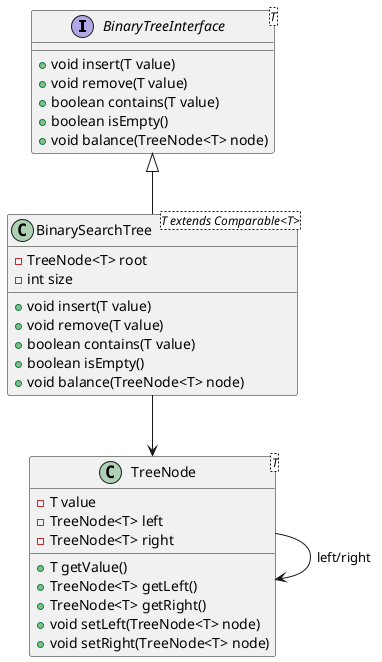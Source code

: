 @startuml
interface BinaryTreeInterface<T> {
    +void insert(T value)
    +void remove(T value)
    +boolean contains(T value)
    +boolean isEmpty()
    +void balance(TreeNode<T> node)
}

class BinarySearchTree<T extends Comparable<T>> {
    -TreeNode<T> root
    -int size
    +void insert(T value)
    +void remove(T value)
    +boolean contains(T value)
    +boolean isEmpty()
    +void balance(TreeNode<T> node)
}

class TreeNode<T> {
    -T value
    -TreeNode<T> left
    -TreeNode<T> right
    +T getValue()
    +TreeNode<T> getLeft()
    +TreeNode<T> getRight()
    +void setLeft(TreeNode<T> node)
    +void setRight(TreeNode<T> node)
}



BinaryTreeInterface <|-- BinarySearchTree
BinarySearchTree --> TreeNode
TreeNode --> TreeNode : left/right

@enduml
